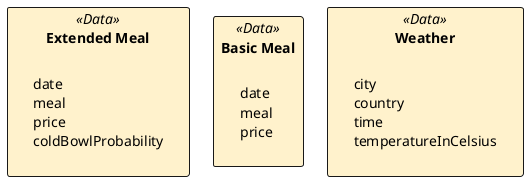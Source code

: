 @startuml domain model

rectangle "Extended Meal" <<Data>> as a #fff2cc{
    label "date \nmeal \nprice \ncoldBowlProbability"
}

rectangle "Basic Meal" <<Data>> as b #fff2cc{
    label "date \nmeal \nprice"
}

rectangle "Weather" <<Data>> as c #fff2cc{
    label "city \ncountry \ntime \ntemperatureInCelsius"
}

@enduml